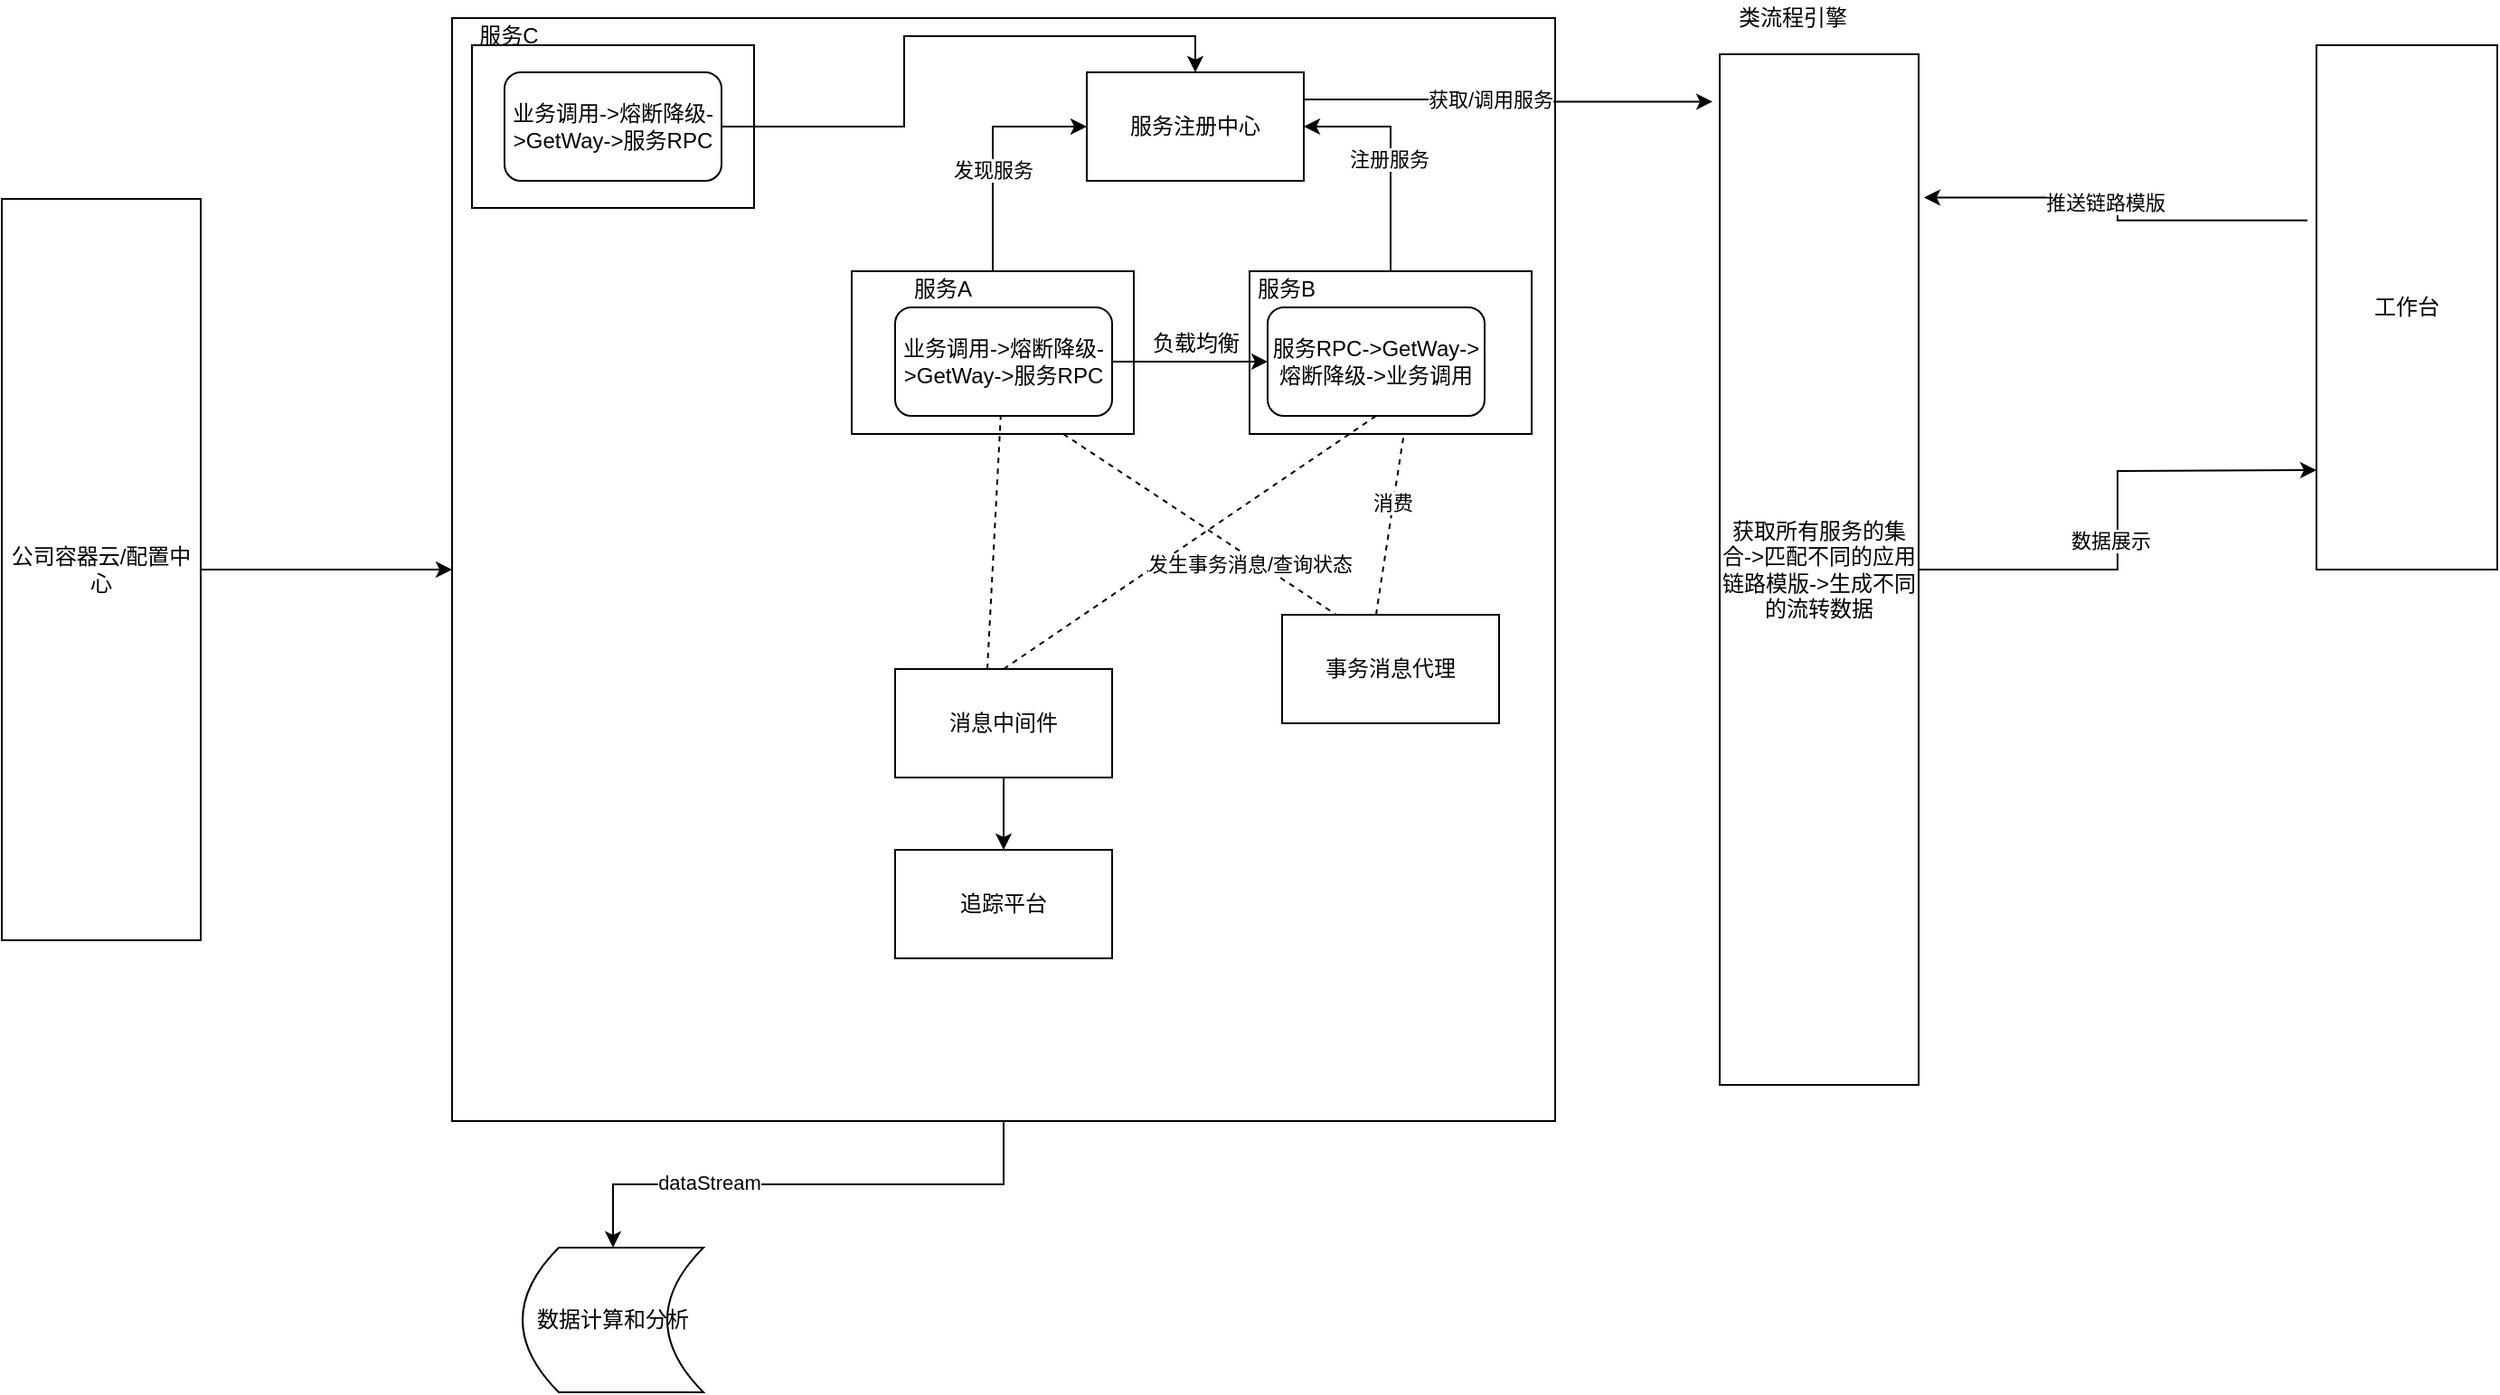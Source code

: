<mxfile version="17.2.1" type="github">
  <diagram id="00MtoVXjWd5d-frnvjrM" name="Page-1">
    <mxGraphModel dx="2253" dy="794" grid="1" gridSize="10" guides="1" tooltips="1" connect="1" arrows="1" fold="1" page="1" pageScale="1" pageWidth="827" pageHeight="1169" math="0" shadow="0">
      <root>
        <mxCell id="0" />
        <mxCell id="1" parent="0" />
        <mxCell id="vpJ0kvzyL-LAIBEurBCN-63" style="edgeStyle=orthogonalEdgeStyle;rounded=0;orthogonalLoop=1;jettySize=auto;html=1;" edge="1" parent="1" source="vpJ0kvzyL-LAIBEurBCN-57" target="vpJ0kvzyL-LAIBEurBCN-61">
          <mxGeometry relative="1" as="geometry" />
        </mxCell>
        <mxCell id="vpJ0kvzyL-LAIBEurBCN-64" value="dataStream" style="edgeLabel;html=1;align=center;verticalAlign=middle;resizable=0;points=[];" vertex="1" connectable="0" parent="vpJ0kvzyL-LAIBEurBCN-63">
          <mxGeometry x="0.384" y="-1" relative="1" as="geometry">
            <mxPoint as="offset" />
          </mxGeometry>
        </mxCell>
        <mxCell id="vpJ0kvzyL-LAIBEurBCN-57" value="" style="whiteSpace=wrap;html=1;aspect=fixed;" vertex="1" parent="1">
          <mxGeometry x="49" y="10" width="610" height="610" as="geometry" />
        </mxCell>
        <mxCell id="vpJ0kvzyL-LAIBEurBCN-18" style="edgeStyle=orthogonalEdgeStyle;rounded=0;orthogonalLoop=1;jettySize=auto;html=1;entryX=1;entryY=0.5;entryDx=0;entryDy=0;" edge="1" parent="1" source="vpJ0kvzyL-LAIBEurBCN-10" target="vpJ0kvzyL-LAIBEurBCN-15">
          <mxGeometry relative="1" as="geometry" />
        </mxCell>
        <mxCell id="vpJ0kvzyL-LAIBEurBCN-19" value="注册服务" style="edgeLabel;html=1;align=center;verticalAlign=middle;resizable=0;points=[];" vertex="1" connectable="0" parent="vpJ0kvzyL-LAIBEurBCN-18">
          <mxGeometry x="-0.031" y="1" relative="1" as="geometry">
            <mxPoint as="offset" />
          </mxGeometry>
        </mxCell>
        <mxCell id="vpJ0kvzyL-LAIBEurBCN-10" value="" style="rounded=0;whiteSpace=wrap;html=1;" vertex="1" parent="1">
          <mxGeometry x="490" y="150" width="156" height="90" as="geometry" />
        </mxCell>
        <mxCell id="vpJ0kvzyL-LAIBEurBCN-16" style="edgeStyle=orthogonalEdgeStyle;rounded=0;orthogonalLoop=1;jettySize=auto;html=1;entryX=0;entryY=0.5;entryDx=0;entryDy=0;" edge="1" parent="1" source="vpJ0kvzyL-LAIBEurBCN-9" target="vpJ0kvzyL-LAIBEurBCN-15">
          <mxGeometry relative="1" as="geometry" />
        </mxCell>
        <mxCell id="vpJ0kvzyL-LAIBEurBCN-17" value="发现服务" style="edgeLabel;html=1;align=center;verticalAlign=middle;resizable=0;points=[];" vertex="1" connectable="0" parent="vpJ0kvzyL-LAIBEurBCN-16">
          <mxGeometry x="-0.151" relative="1" as="geometry">
            <mxPoint as="offset" />
          </mxGeometry>
        </mxCell>
        <mxCell id="vpJ0kvzyL-LAIBEurBCN-9" value="" style="rounded=0;whiteSpace=wrap;html=1;" vertex="1" parent="1">
          <mxGeometry x="270" y="150" width="156" height="90" as="geometry" />
        </mxCell>
        <mxCell id="vpJ0kvzyL-LAIBEurBCN-13" style="edgeStyle=orthogonalEdgeStyle;rounded=0;orthogonalLoop=1;jettySize=auto;html=1;exitX=1;exitY=0.5;exitDx=0;exitDy=0;entryX=0;entryY=0.5;entryDx=0;entryDy=0;" edge="1" parent="1" source="vpJ0kvzyL-LAIBEurBCN-3" target="vpJ0kvzyL-LAIBEurBCN-6">
          <mxGeometry relative="1" as="geometry" />
        </mxCell>
        <mxCell id="vpJ0kvzyL-LAIBEurBCN-3" value="业务调用-&amp;gt;熔断降级-&amp;gt;GetWay-&amp;gt;服务RPC" style="rounded=1;whiteSpace=wrap;html=1;" vertex="1" parent="1">
          <mxGeometry x="294" y="170" width="120" height="60" as="geometry" />
        </mxCell>
        <mxCell id="vpJ0kvzyL-LAIBEurBCN-6" value="服务RPC-&amp;gt;GetWay-&amp;gt;熔断降级-&amp;gt;业务调用" style="rounded=1;whiteSpace=wrap;html=1;" vertex="1" parent="1">
          <mxGeometry x="500" y="170" width="120" height="60" as="geometry" />
        </mxCell>
        <mxCell id="vpJ0kvzyL-LAIBEurBCN-7" value="服务A" style="text;html=1;align=center;verticalAlign=middle;resizable=0;points=[];autosize=1;strokeColor=none;fillColor=none;" vertex="1" parent="1">
          <mxGeometry x="295" y="150" width="50" height="20" as="geometry" />
        </mxCell>
        <mxCell id="vpJ0kvzyL-LAIBEurBCN-8" value="服务B" style="text;html=1;align=center;verticalAlign=middle;resizable=0;points=[];autosize=1;strokeColor=none;fillColor=none;" vertex="1" parent="1">
          <mxGeometry x="485" y="150" width="50" height="20" as="geometry" />
        </mxCell>
        <mxCell id="vpJ0kvzyL-LAIBEurBCN-14" value="负载均衡" style="text;html=1;align=center;verticalAlign=middle;resizable=0;points=[];autosize=1;strokeColor=none;fillColor=none;" vertex="1" parent="1">
          <mxGeometry x="430" y="180" width="60" height="20" as="geometry" />
        </mxCell>
        <mxCell id="vpJ0kvzyL-LAIBEurBCN-42" style="edgeStyle=orthogonalEdgeStyle;rounded=0;orthogonalLoop=1;jettySize=auto;html=1;exitX=1;exitY=0.25;exitDx=0;exitDy=0;entryX=-0.036;entryY=0.046;entryDx=0;entryDy=0;entryPerimeter=0;" edge="1" parent="1" source="vpJ0kvzyL-LAIBEurBCN-15" target="vpJ0kvzyL-LAIBEurBCN-37">
          <mxGeometry relative="1" as="geometry" />
        </mxCell>
        <mxCell id="vpJ0kvzyL-LAIBEurBCN-43" value="获取/调用服务" style="edgeLabel;html=1;align=center;verticalAlign=middle;resizable=0;points=[];" vertex="1" connectable="0" parent="vpJ0kvzyL-LAIBEurBCN-42">
          <mxGeometry x="-0.093" relative="1" as="geometry">
            <mxPoint as="offset" />
          </mxGeometry>
        </mxCell>
        <mxCell id="vpJ0kvzyL-LAIBEurBCN-15" value="服务注册中心" style="rounded=0;whiteSpace=wrap;html=1;" vertex="1" parent="1">
          <mxGeometry x="400" y="40" width="120" height="60" as="geometry" />
        </mxCell>
        <mxCell id="vpJ0kvzyL-LAIBEurBCN-22" style="edgeStyle=orthogonalEdgeStyle;rounded=0;orthogonalLoop=1;jettySize=auto;html=1;" edge="1" parent="1" source="vpJ0kvzyL-LAIBEurBCN-21" target="vpJ0kvzyL-LAIBEurBCN-23">
          <mxGeometry relative="1" as="geometry">
            <mxPoint x="425" y="430" as="targetPoint" />
          </mxGeometry>
        </mxCell>
        <mxCell id="vpJ0kvzyL-LAIBEurBCN-21" value="消息中间件" style="rounded=0;whiteSpace=wrap;html=1;" vertex="1" parent="1">
          <mxGeometry x="294" y="370" width="120" height="60" as="geometry" />
        </mxCell>
        <mxCell id="vpJ0kvzyL-LAIBEurBCN-23" value="追踪平台" style="rounded=0;whiteSpace=wrap;html=1;" vertex="1" parent="1">
          <mxGeometry x="294" y="470" width="120" height="60" as="geometry" />
        </mxCell>
        <mxCell id="vpJ0kvzyL-LAIBEurBCN-26" value="事务消息代理" style="rounded=0;whiteSpace=wrap;html=1;" vertex="1" parent="1">
          <mxGeometry x="508" y="340" width="120" height="60" as="geometry" />
        </mxCell>
        <mxCell id="vpJ0kvzyL-LAIBEurBCN-29" value="" style="endArrow=none;dashed=1;html=1;rounded=0;exitX=0.425;exitY=0;exitDx=0;exitDy=0;exitPerimeter=0;" edge="1" parent="1" source="vpJ0kvzyL-LAIBEurBCN-21" target="vpJ0kvzyL-LAIBEurBCN-3">
          <mxGeometry width="50" height="50" relative="1" as="geometry">
            <mxPoint x="480" y="320" as="sourcePoint" />
            <mxPoint x="530" y="270" as="targetPoint" />
          </mxGeometry>
        </mxCell>
        <mxCell id="vpJ0kvzyL-LAIBEurBCN-31" value="" style="endArrow=none;dashed=1;html=1;rounded=0;entryX=0.5;entryY=1;entryDx=0;entryDy=0;exitX=0.5;exitY=0;exitDx=0;exitDy=0;" edge="1" parent="1" source="vpJ0kvzyL-LAIBEurBCN-21" target="vpJ0kvzyL-LAIBEurBCN-6">
          <mxGeometry width="50" height="50" relative="1" as="geometry">
            <mxPoint x="480" y="320" as="sourcePoint" />
            <mxPoint x="530" y="270" as="targetPoint" />
          </mxGeometry>
        </mxCell>
        <mxCell id="vpJ0kvzyL-LAIBEurBCN-33" value="" style="endArrow=none;dashed=1;html=1;rounded=0;exitX=0.75;exitY=1;exitDx=0;exitDy=0;entryX=0.25;entryY=0;entryDx=0;entryDy=0;" edge="1" parent="1" source="vpJ0kvzyL-LAIBEurBCN-9" target="vpJ0kvzyL-LAIBEurBCN-26">
          <mxGeometry width="50" height="50" relative="1" as="geometry">
            <mxPoint x="480" y="320" as="sourcePoint" />
            <mxPoint x="530" y="270" as="targetPoint" />
          </mxGeometry>
        </mxCell>
        <mxCell id="vpJ0kvzyL-LAIBEurBCN-35" value="发生事务消息/查询状态" style="edgeLabel;html=1;align=center;verticalAlign=middle;resizable=0;points=[];" vertex="1" connectable="0" parent="vpJ0kvzyL-LAIBEurBCN-33">
          <mxGeometry x="0.387" y="-3" relative="1" as="geometry">
            <mxPoint as="offset" />
          </mxGeometry>
        </mxCell>
        <mxCell id="vpJ0kvzyL-LAIBEurBCN-34" value="" style="endArrow=none;dashed=1;html=1;rounded=0;entryX=0.545;entryY=1.022;entryDx=0;entryDy=0;entryPerimeter=0;exitX=0.433;exitY=0;exitDx=0;exitDy=0;exitPerimeter=0;" edge="1" parent="1" source="vpJ0kvzyL-LAIBEurBCN-26" target="vpJ0kvzyL-LAIBEurBCN-10">
          <mxGeometry width="50" height="50" relative="1" as="geometry">
            <mxPoint x="560" y="330" as="sourcePoint" />
            <mxPoint x="530" y="270" as="targetPoint" />
          </mxGeometry>
        </mxCell>
        <mxCell id="vpJ0kvzyL-LAIBEurBCN-36" value="消费" style="edgeLabel;html=1;align=center;verticalAlign=middle;resizable=0;points=[];" vertex="1" connectable="0" parent="vpJ0kvzyL-LAIBEurBCN-34">
          <mxGeometry x="0.264" relative="1" as="geometry">
            <mxPoint x="-1" as="offset" />
          </mxGeometry>
        </mxCell>
        <mxCell id="vpJ0kvzyL-LAIBEurBCN-53" style="edgeStyle=orthogonalEdgeStyle;rounded=0;orthogonalLoop=1;jettySize=auto;html=1;entryX=0;entryY=0.78;entryDx=0;entryDy=0;entryPerimeter=0;" edge="1" parent="1" source="vpJ0kvzyL-LAIBEurBCN-37">
          <mxGeometry relative="1" as="geometry">
            <mxPoint x="1080" y="260" as="targetPoint" />
          </mxGeometry>
        </mxCell>
        <mxCell id="vpJ0kvzyL-LAIBEurBCN-54" value="数据展示" style="edgeLabel;html=1;align=center;verticalAlign=middle;resizable=0;points=[];" vertex="1" connectable="0" parent="vpJ0kvzyL-LAIBEurBCN-53">
          <mxGeometry x="-0.08" y="4" relative="1" as="geometry">
            <mxPoint as="offset" />
          </mxGeometry>
        </mxCell>
        <mxCell id="vpJ0kvzyL-LAIBEurBCN-37" value="获取所有服务的集合-&amp;gt;匹配不同的应用链路模版-&amp;gt;生成不同的流转数据" style="rounded=0;whiteSpace=wrap;html=1;" vertex="1" parent="1">
          <mxGeometry x="750" y="30" width="110" height="570" as="geometry" />
        </mxCell>
        <mxCell id="vpJ0kvzyL-LAIBEurBCN-38" value="" style="rounded=0;whiteSpace=wrap;html=1;" vertex="1" parent="1">
          <mxGeometry x="60" y="25" width="156" height="90" as="geometry" />
        </mxCell>
        <mxCell id="vpJ0kvzyL-LAIBEurBCN-40" style="edgeStyle=orthogonalEdgeStyle;rounded=0;orthogonalLoop=1;jettySize=auto;html=1;entryX=0.5;entryY=0;entryDx=0;entryDy=0;" edge="1" parent="1" source="vpJ0kvzyL-LAIBEurBCN-39" target="vpJ0kvzyL-LAIBEurBCN-15">
          <mxGeometry relative="1" as="geometry" />
        </mxCell>
        <mxCell id="vpJ0kvzyL-LAIBEurBCN-39" value="业务调用-&amp;gt;熔断降级-&amp;gt;GetWay-&amp;gt;服务RPC" style="rounded=1;whiteSpace=wrap;html=1;" vertex="1" parent="1">
          <mxGeometry x="78" y="40" width="120" height="60" as="geometry" />
        </mxCell>
        <mxCell id="vpJ0kvzyL-LAIBEurBCN-41" value="服务C" style="text;html=1;align=center;verticalAlign=middle;resizable=0;points=[];autosize=1;strokeColor=none;fillColor=none;" vertex="1" parent="1">
          <mxGeometry x="55" y="10" width="50" height="20" as="geometry" />
        </mxCell>
        <mxCell id="vpJ0kvzyL-LAIBEurBCN-45" value="类流程引擎" style="text;html=1;align=center;verticalAlign=middle;resizable=0;points=[];autosize=1;strokeColor=none;fillColor=none;" vertex="1" parent="1">
          <mxGeometry x="750" width="80" height="20" as="geometry" />
        </mxCell>
        <mxCell id="vpJ0kvzyL-LAIBEurBCN-51" style="edgeStyle=orthogonalEdgeStyle;rounded=0;orthogonalLoop=1;jettySize=auto;html=1;entryX=1.027;entryY=0.139;entryDx=0;entryDy=0;entryPerimeter=0;exitX=-0.05;exitY=0.334;exitDx=0;exitDy=0;exitPerimeter=0;" edge="1" parent="1" source="vpJ0kvzyL-LAIBEurBCN-46" target="vpJ0kvzyL-LAIBEurBCN-37">
          <mxGeometry relative="1" as="geometry">
            <mxPoint x="1162" y="90" as="targetPoint" />
          </mxGeometry>
        </mxCell>
        <mxCell id="vpJ0kvzyL-LAIBEurBCN-52" value="推送链路模版" style="edgeLabel;html=1;align=center;verticalAlign=middle;resizable=0;points=[];" vertex="1" connectable="0" parent="vpJ0kvzyL-LAIBEurBCN-51">
          <mxGeometry x="0.123" y="3" relative="1" as="geometry">
            <mxPoint x="1" as="offset" />
          </mxGeometry>
        </mxCell>
        <mxCell id="vpJ0kvzyL-LAIBEurBCN-46" value="工作台" style="rounded=0;whiteSpace=wrap;html=1;" vertex="1" parent="1">
          <mxGeometry x="1080" y="25" width="100" height="290" as="geometry" />
        </mxCell>
        <mxCell id="vpJ0kvzyL-LAIBEurBCN-56" style="edgeStyle=orthogonalEdgeStyle;rounded=0;orthogonalLoop=1;jettySize=auto;html=1;" edge="1" parent="1" source="vpJ0kvzyL-LAIBEurBCN-55" target="vpJ0kvzyL-LAIBEurBCN-57">
          <mxGeometry relative="1" as="geometry">
            <mxPoint x="20" y="230" as="targetPoint" />
          </mxGeometry>
        </mxCell>
        <mxCell id="vpJ0kvzyL-LAIBEurBCN-55" value="公司容器云/配置中心" style="rounded=0;whiteSpace=wrap;html=1;" vertex="1" parent="1">
          <mxGeometry x="-200" y="110" width="110" height="410" as="geometry" />
        </mxCell>
        <mxCell id="vpJ0kvzyL-LAIBEurBCN-61" value="数据计算和分析" style="shape=dataStorage;whiteSpace=wrap;html=1;fixedSize=1;" vertex="1" parent="1">
          <mxGeometry x="88" y="690" width="100" height="80" as="geometry" />
        </mxCell>
      </root>
    </mxGraphModel>
  </diagram>
</mxfile>
